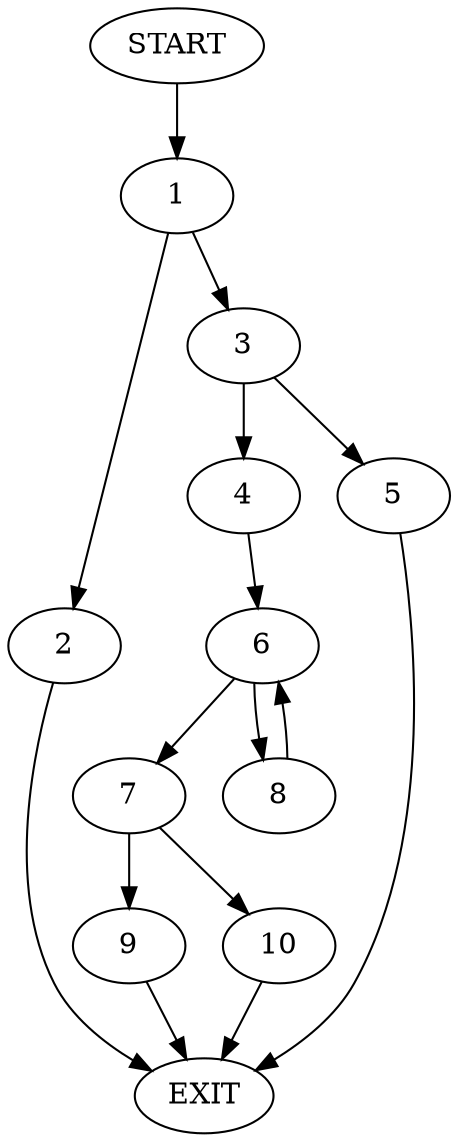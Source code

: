 digraph {
0 [label="START"]
11 [label="EXIT"]
0 -> 1
1 -> 2
1 -> 3
3 -> 4
3 -> 5
2 -> 11
5 -> 11
4 -> 6
6 -> 7
6 -> 8
7 -> 9
7 -> 10
8 -> 6
10 -> 11
9 -> 11
}
